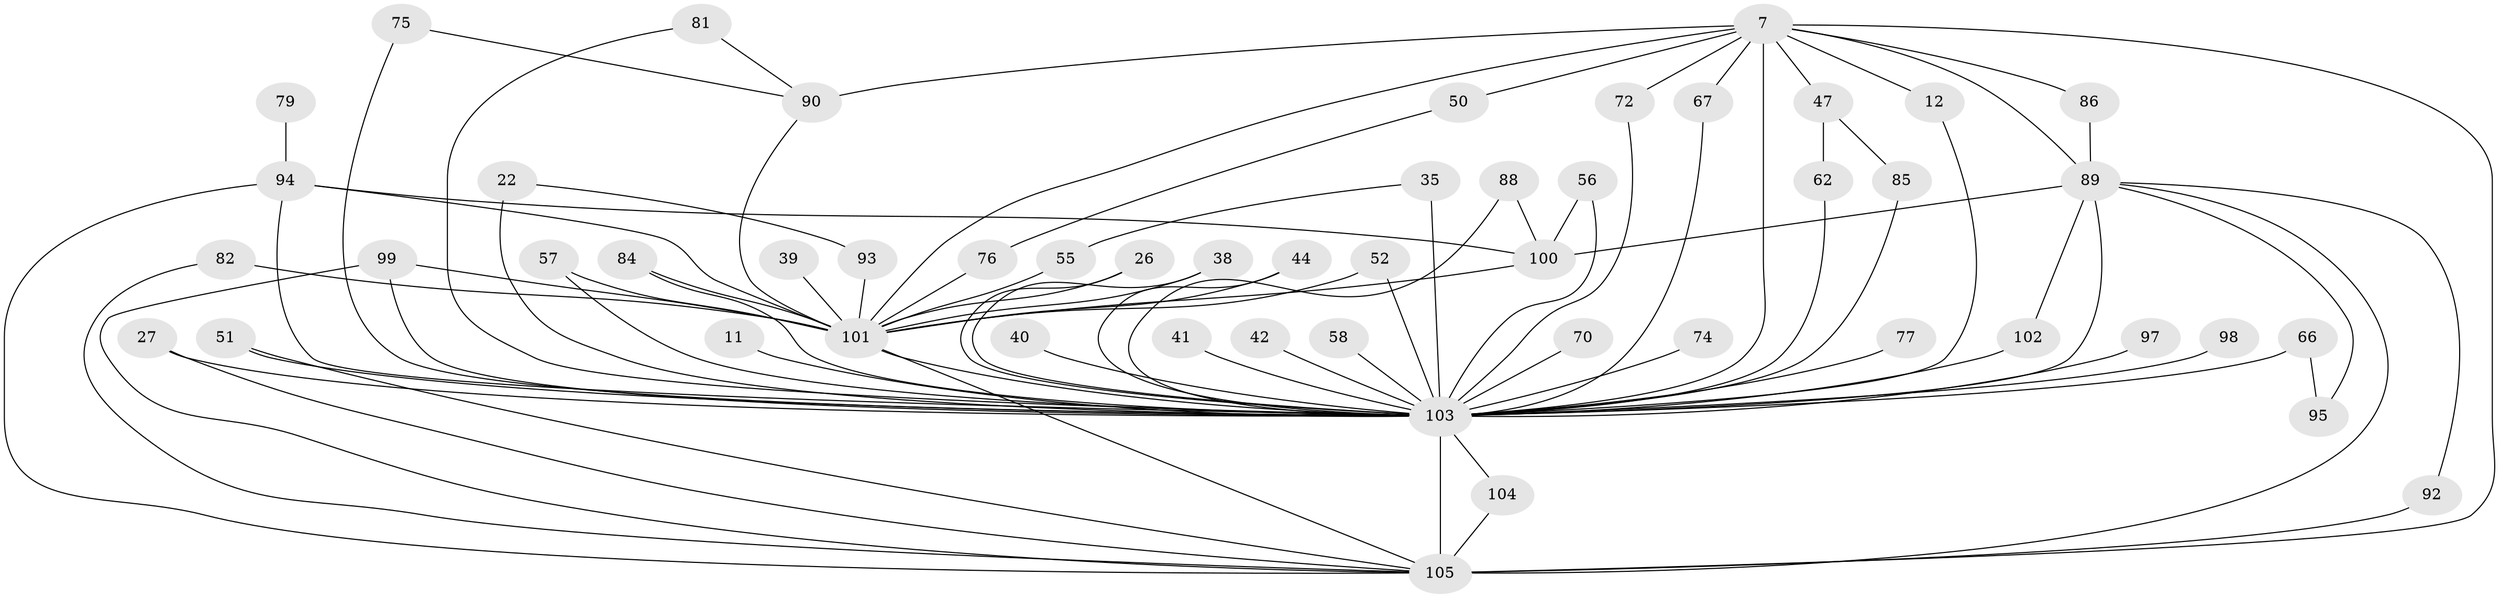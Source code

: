 // original degree distribution, {31: 0.01904761904761905, 16: 0.01904761904761905, 24: 0.009523809523809525, 18: 0.009523809523809525, 13: 0.009523809523809525, 23: 0.009523809523809525, 22: 0.009523809523809525, 21: 0.009523809523809525, 2: 0.5714285714285714, 6: 0.02857142857142857, 7: 0.009523809523809525, 3: 0.1619047619047619, 4: 0.10476190476190476, 5: 0.02857142857142857}
// Generated by graph-tools (version 1.1) at 2025/44/03/09/25 04:44:45]
// undirected, 52 vertices, 89 edges
graph export_dot {
graph [start="1"]
  node [color=gray90,style=filled];
  7 [super="+4"];
  11;
  12;
  22;
  26 [super="+17"];
  27;
  35 [super="+34"];
  38;
  39;
  40 [super="+19"];
  41;
  42;
  44;
  47;
  50;
  51;
  52;
  55;
  56;
  57;
  58;
  62;
  66;
  67;
  70;
  72;
  74;
  75;
  76 [super="+18"];
  77;
  79;
  81;
  82 [super="+30"];
  84 [super="+63"];
  85;
  86;
  88;
  89 [super="+14+80+61+43+53+73"];
  90 [super="+20+64"];
  92;
  93;
  94 [super="+45+46+33+32"];
  95;
  97;
  98;
  99 [super="+83"];
  100 [super="+91"];
  101 [super="+96+10"];
  102 [super="+78"];
  103 [super="+68+8"];
  104 [super="+59+87"];
  105 [super="+5"];
  7 -- 47 [weight=2];
  7 -- 86;
  7 -- 67;
  7 -- 72;
  7 -- 12;
  7 -- 50;
  7 -- 105 [weight=4];
  7 -- 101 [weight=4];
  7 -- 90 [weight=3];
  7 -- 89 [weight=2];
  7 -- 103 [weight=9];
  11 -- 103;
  12 -- 103;
  22 -- 93;
  22 -- 103 [weight=2];
  26 -- 101;
  26 -- 103;
  27 -- 105;
  27 -- 103;
  35 -- 55;
  35 -- 103 [weight=4];
  38 -- 101;
  38 -- 103;
  39 -- 101 [weight=2];
  40 -- 103 [weight=3];
  41 -- 103 [weight=2];
  42 -- 103 [weight=2];
  44 -- 101;
  44 -- 103;
  47 -- 62;
  47 -- 85;
  50 -- 76;
  51 -- 105;
  51 -- 103;
  52 -- 101;
  52 -- 103;
  55 -- 101;
  56 -- 100;
  56 -- 103;
  57 -- 101;
  57 -- 103;
  58 -- 103 [weight=2];
  62 -- 103;
  66 -- 95;
  66 -- 103 [weight=2];
  67 -- 103;
  70 -- 103 [weight=2];
  72 -- 103;
  74 -- 103 [weight=2];
  75 -- 90;
  75 -- 103;
  76 -- 101 [weight=3];
  77 -- 103 [weight=2];
  79 -- 94 [weight=2];
  81 -- 90;
  81 -- 103;
  82 -- 105;
  82 -- 101 [weight=2];
  84 -- 101 [weight=2];
  84 -- 103 [weight=3];
  85 -- 103;
  86 -- 89;
  88 -- 100;
  88 -- 103 [weight=2];
  89 -- 102 [weight=2];
  89 -- 105;
  89 -- 95;
  89 -- 92;
  89 -- 100 [weight=2];
  89 -- 103 [weight=11];
  90 -- 101;
  92 -- 105;
  93 -- 101;
  94 -- 105;
  94 -- 101 [weight=2];
  94 -- 100;
  94 -- 103 [weight=4];
  97 -- 103 [weight=2];
  98 -- 103 [weight=2];
  99 -- 105 [weight=2];
  99 -- 101;
  99 -- 103;
  100 -- 101 [weight=3];
  101 -- 105 [weight=5];
  101 -- 103 [weight=9];
  102 -- 103 [weight=4];
  103 -- 105 [weight=10];
  103 -- 104;
  104 -- 105 [weight=3];
}
